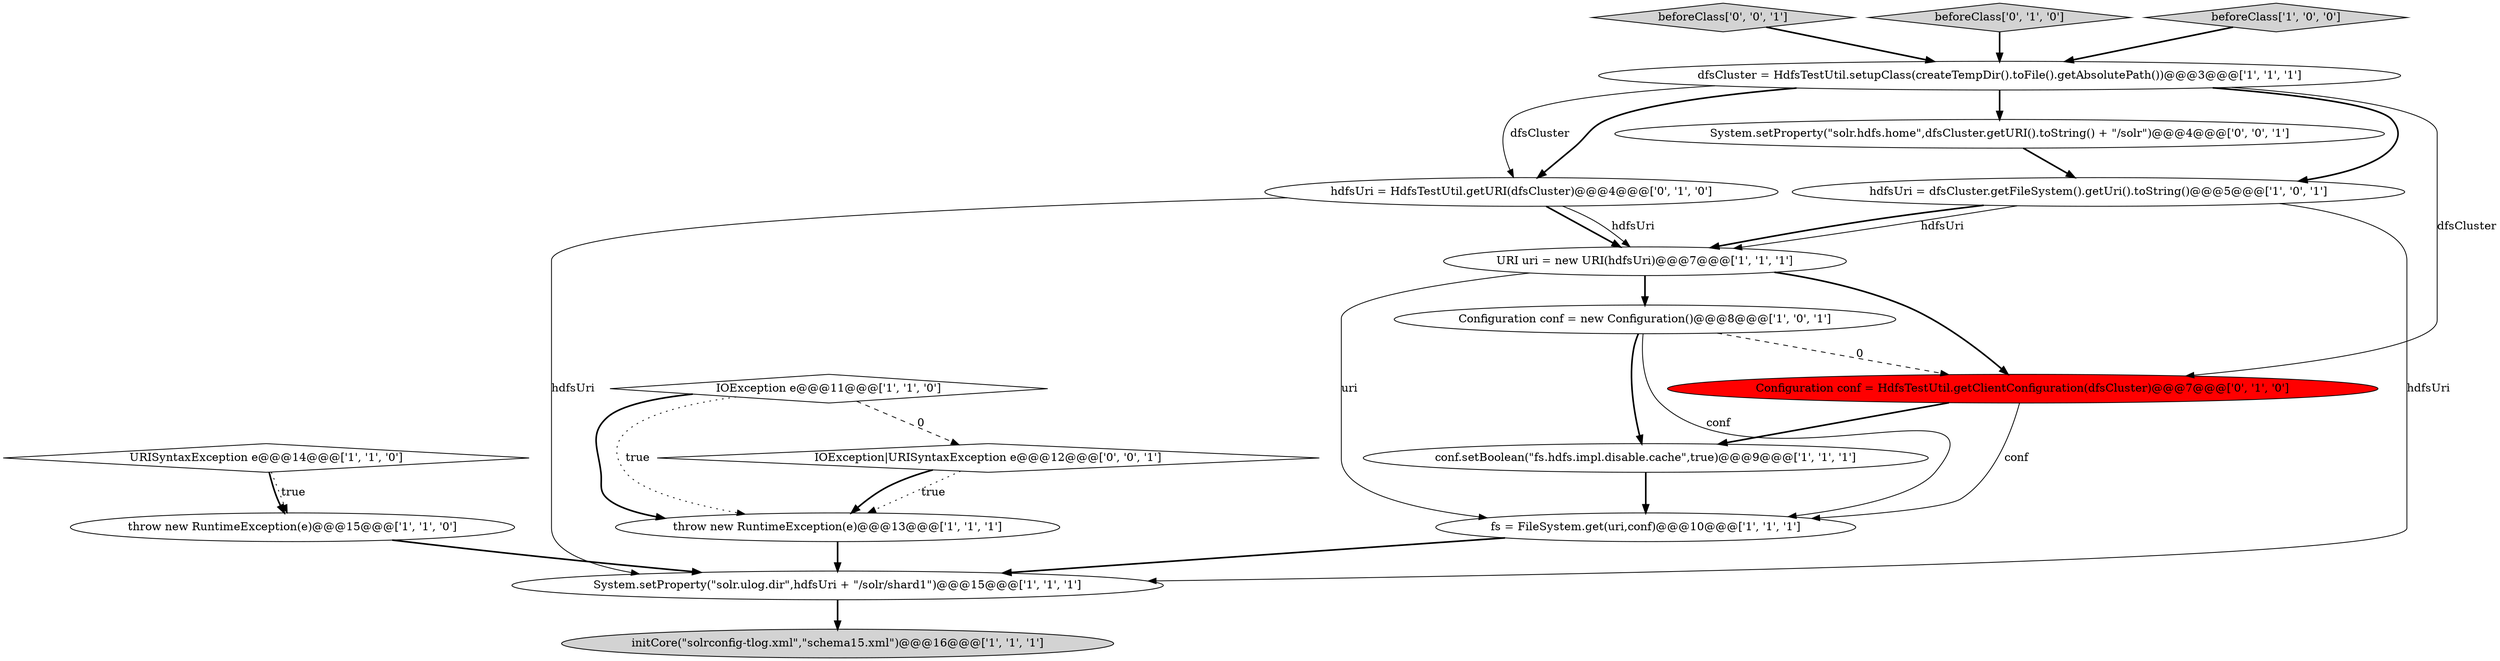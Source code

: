 digraph {
1 [style = filled, label = "conf.setBoolean(\"fs.hdfs.impl.disable.cache\",true)@@@9@@@['1', '1', '1']", fillcolor = white, shape = ellipse image = "AAA0AAABBB1BBB"];
6 [style = filled, label = "throw new RuntimeException(e)@@@15@@@['1', '1', '0']", fillcolor = white, shape = ellipse image = "AAA0AAABBB1BBB"];
16 [style = filled, label = "IOException|URISyntaxException e@@@12@@@['0', '0', '1']", fillcolor = white, shape = diamond image = "AAA0AAABBB3BBB"];
4 [style = filled, label = "System.setProperty(\"solr.ulog.dir\",hdfsUri + \"/solr/shard1\")@@@15@@@['1', '1', '1']", fillcolor = white, shape = ellipse image = "AAA0AAABBB1BBB"];
3 [style = filled, label = "URISyntaxException e@@@14@@@['1', '1', '0']", fillcolor = white, shape = diamond image = "AAA0AAABBB1BBB"];
15 [style = filled, label = "hdfsUri = HdfsTestUtil.getURI(dfsCluster)@@@4@@@['0', '1', '0']", fillcolor = white, shape = ellipse image = "AAA0AAABBB2BBB"];
17 [style = filled, label = "beforeClass['0', '0', '1']", fillcolor = lightgray, shape = diamond image = "AAA0AAABBB3BBB"];
10 [style = filled, label = "URI uri = new URI(hdfsUri)@@@7@@@['1', '1', '1']", fillcolor = white, shape = ellipse image = "AAA0AAABBB1BBB"];
7 [style = filled, label = "Configuration conf = new Configuration()@@@8@@@['1', '0', '1']", fillcolor = white, shape = ellipse image = "AAA0AAABBB1BBB"];
11 [style = filled, label = "throw new RuntimeException(e)@@@13@@@['1', '1', '1']", fillcolor = white, shape = ellipse image = "AAA0AAABBB1BBB"];
0 [style = filled, label = "initCore(\"solrconfig-tlog.xml\",\"schema15.xml\")@@@16@@@['1', '1', '1']", fillcolor = lightgray, shape = ellipse image = "AAA0AAABBB1BBB"];
2 [style = filled, label = "dfsCluster = HdfsTestUtil.setupClass(createTempDir().toFile().getAbsolutePath())@@@3@@@['1', '1', '1']", fillcolor = white, shape = ellipse image = "AAA0AAABBB1BBB"];
12 [style = filled, label = "IOException e@@@11@@@['1', '1', '0']", fillcolor = white, shape = diamond image = "AAA0AAABBB1BBB"];
13 [style = filled, label = "Configuration conf = HdfsTestUtil.getClientConfiguration(dfsCluster)@@@7@@@['0', '1', '0']", fillcolor = red, shape = ellipse image = "AAA1AAABBB2BBB"];
8 [style = filled, label = "fs = FileSystem.get(uri,conf)@@@10@@@['1', '1', '1']", fillcolor = white, shape = ellipse image = "AAA0AAABBB1BBB"];
14 [style = filled, label = "beforeClass['0', '1', '0']", fillcolor = lightgray, shape = diamond image = "AAA0AAABBB2BBB"];
5 [style = filled, label = "beforeClass['1', '0', '0']", fillcolor = lightgray, shape = diamond image = "AAA0AAABBB1BBB"];
9 [style = filled, label = "hdfsUri = dfsCluster.getFileSystem().getUri().toString()@@@5@@@['1', '0', '1']", fillcolor = white, shape = ellipse image = "AAA0AAABBB1BBB"];
18 [style = filled, label = "System.setProperty(\"solr.hdfs.home\",dfsCluster.getURI().toString() + \"/solr\")@@@4@@@['0', '0', '1']", fillcolor = white, shape = ellipse image = "AAA0AAABBB3BBB"];
15->10 [style = bold, label=""];
7->8 [style = solid, label="conf"];
7->1 [style = bold, label=""];
1->8 [style = bold, label=""];
16->11 [style = bold, label=""];
12->16 [style = dashed, label="0"];
11->4 [style = bold, label=""];
12->11 [style = bold, label=""];
2->13 [style = solid, label="dfsCluster"];
3->6 [style = bold, label=""];
2->18 [style = bold, label=""];
2->9 [style = bold, label=""];
9->10 [style = bold, label=""];
3->6 [style = dotted, label="true"];
10->7 [style = bold, label=""];
15->10 [style = solid, label="hdfsUri"];
13->1 [style = bold, label=""];
4->0 [style = bold, label=""];
12->11 [style = dotted, label="true"];
6->4 [style = bold, label=""];
10->8 [style = solid, label="uri"];
5->2 [style = bold, label=""];
13->8 [style = solid, label="conf"];
17->2 [style = bold, label=""];
10->13 [style = bold, label=""];
2->15 [style = bold, label=""];
18->9 [style = bold, label=""];
7->13 [style = dashed, label="0"];
14->2 [style = bold, label=""];
15->4 [style = solid, label="hdfsUri"];
8->4 [style = bold, label=""];
16->11 [style = dotted, label="true"];
9->4 [style = solid, label="hdfsUri"];
2->15 [style = solid, label="dfsCluster"];
9->10 [style = solid, label="hdfsUri"];
}
